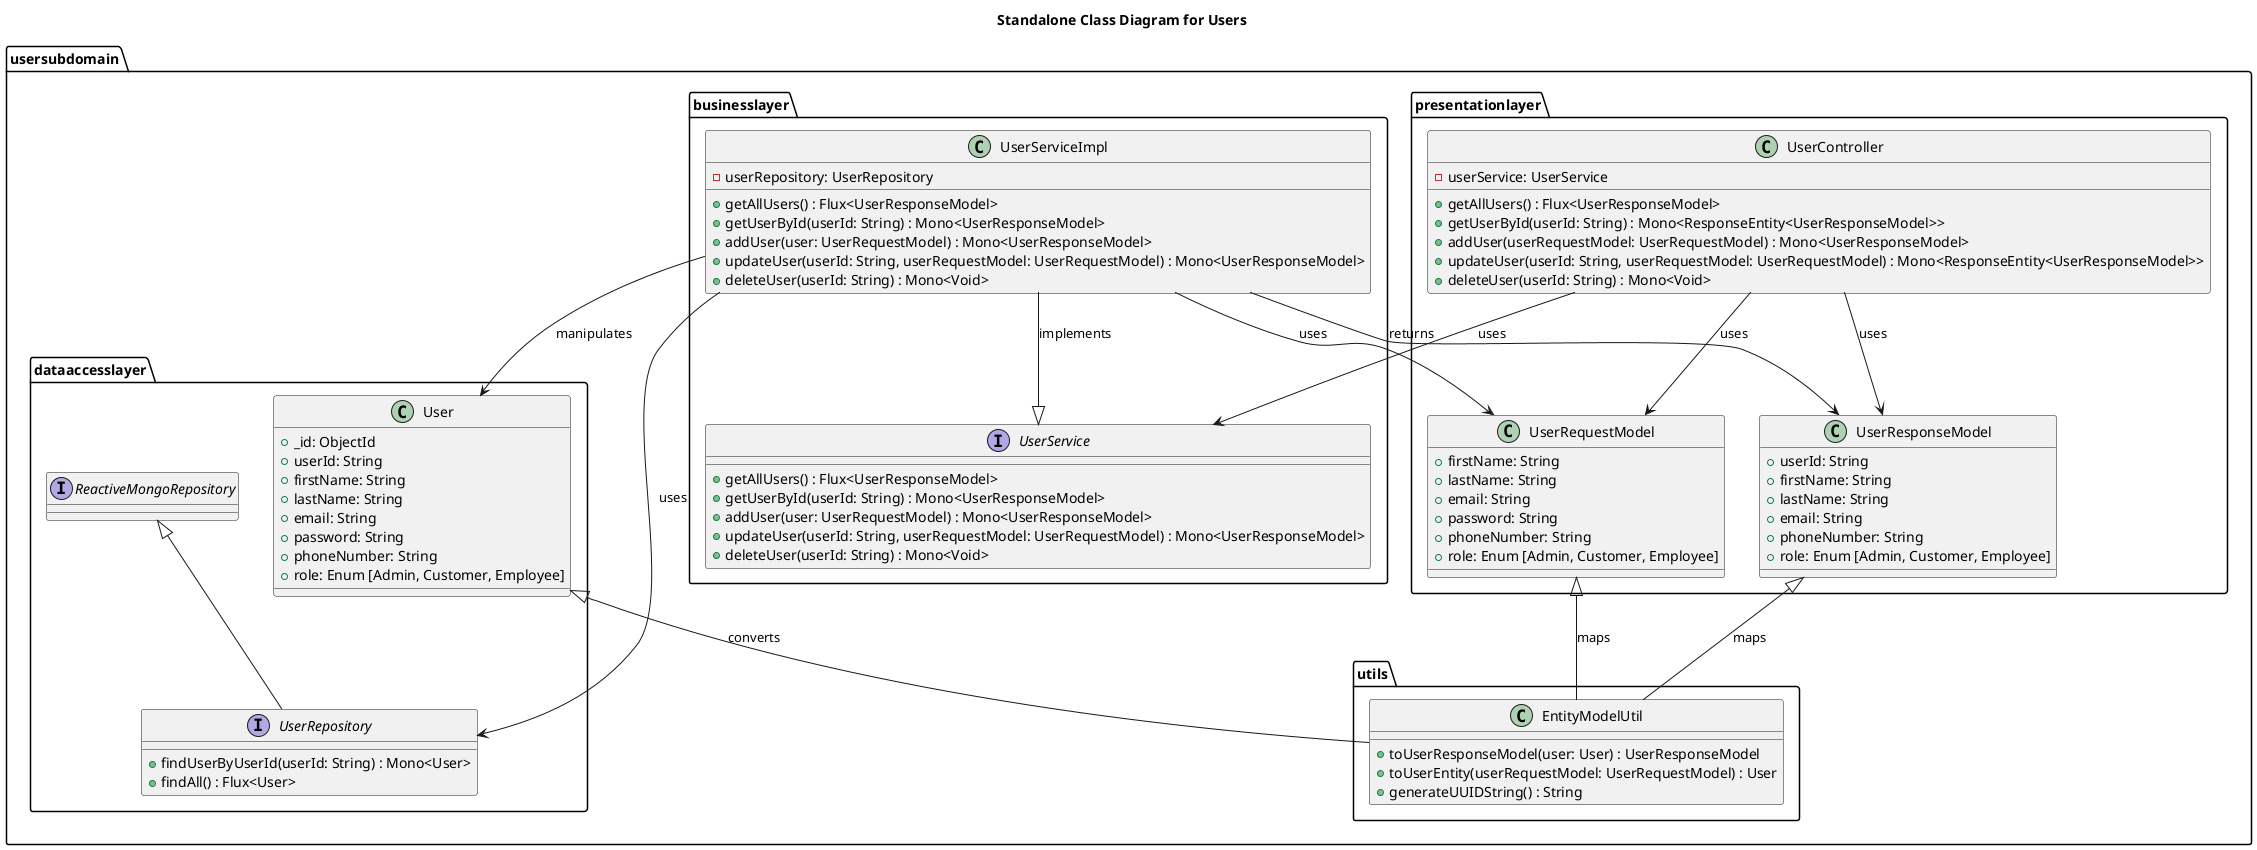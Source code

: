 @startuml
title Standalone Class Diagram for Users

package "usersubdomain" {


    package "businesslayer" {
        interface UserService {
            + getAllUsers() : Flux<UserResponseModel>
            + getUserById(userId: String) : Mono<UserResponseModel>
            + addUser(user: UserRequestModel) : Mono<UserResponseModel>
            + updateUser(userId: String, userRequestModel: UserRequestModel) : Mono<UserResponseModel>
            + deleteUser(userId: String) : Mono<Void>
        }

        class UserServiceImpl {
            - userRepository: UserRepository
            + getAllUsers() : Flux<UserResponseModel>
            + getUserById(userId: String) : Mono<UserResponseModel>
            + addUser(user: UserRequestModel) : Mono<UserResponseModel>
            + updateUser(userId: String, userRequestModel: UserRequestModel) : Mono<UserResponseModel>
            + deleteUser(userId: String) : Mono<Void>
        }
    }

    package "dataaccesslayer" {
        class User {
            + _id: ObjectId
            + userId: String
            + firstName: String
            + lastName: String
            + email: String
            + password: String
            + phoneNumber: String
            + role: Enum [Admin, Customer, Employee]
        }

        interface UserRepository extends ReactiveMongoRepository {
            + findUserByUserId(userId: String) : Mono<User>
            + findAll() : Flux<User>
        }
    }

    package "presentationlayer" {
        class UserRequestModel {
            + firstName: String
            + lastName: String
            + email: String
            + password: String
            + phoneNumber: String
            + role: Enum [Admin, Customer, Employee]
        }

        class UserResponseModel {
            + userId: String
            + firstName: String
            + lastName: String
            + email: String
            + phoneNumber: String
            + role: Enum [Admin, Customer, Employee]
        }

        class UserController {
            - userService: UserService
            + getAllUsers() : Flux<UserResponseModel>
            + getUserById(userId: String) : Mono<ResponseEntity<UserResponseModel>>
            + addUser(userRequestModel: UserRequestModel) : Mono<UserResponseModel>
            + updateUser(userId: String, userRequestModel: UserRequestModel) : Mono<ResponseEntity<UserResponseModel>>
            + deleteUser(userId: String) : Mono<Void>
        }
    }

    package "utils" {
        class EntityModelUtil {
            + toUserResponseModel(user: User) : UserResponseModel
            + toUserEntity(userRequestModel: UserRequestModel) : User
            + generateUUIDString() : String
        }
    }

    UserServiceImpl -down-|> UserService : implements
    UserServiceImpl -down-> UserRepository : uses
    UserController -down-> UserService : uses
    UserController -down-> UserRequestModel : uses
    UserController -down-> UserResponseModel : uses
    UserServiceImpl -down-> User : manipulates
    UserServiceImpl -down-> UserRequestModel : uses
    UserServiceImpl -down-> UserResponseModel : returns
    EntityModelUtil -up-^ User : converts
    EntityModelUtil -up-^ UserRequestModel : maps
    EntityModelUtil -up-^ UserResponseModel : maps
}

@enduml
